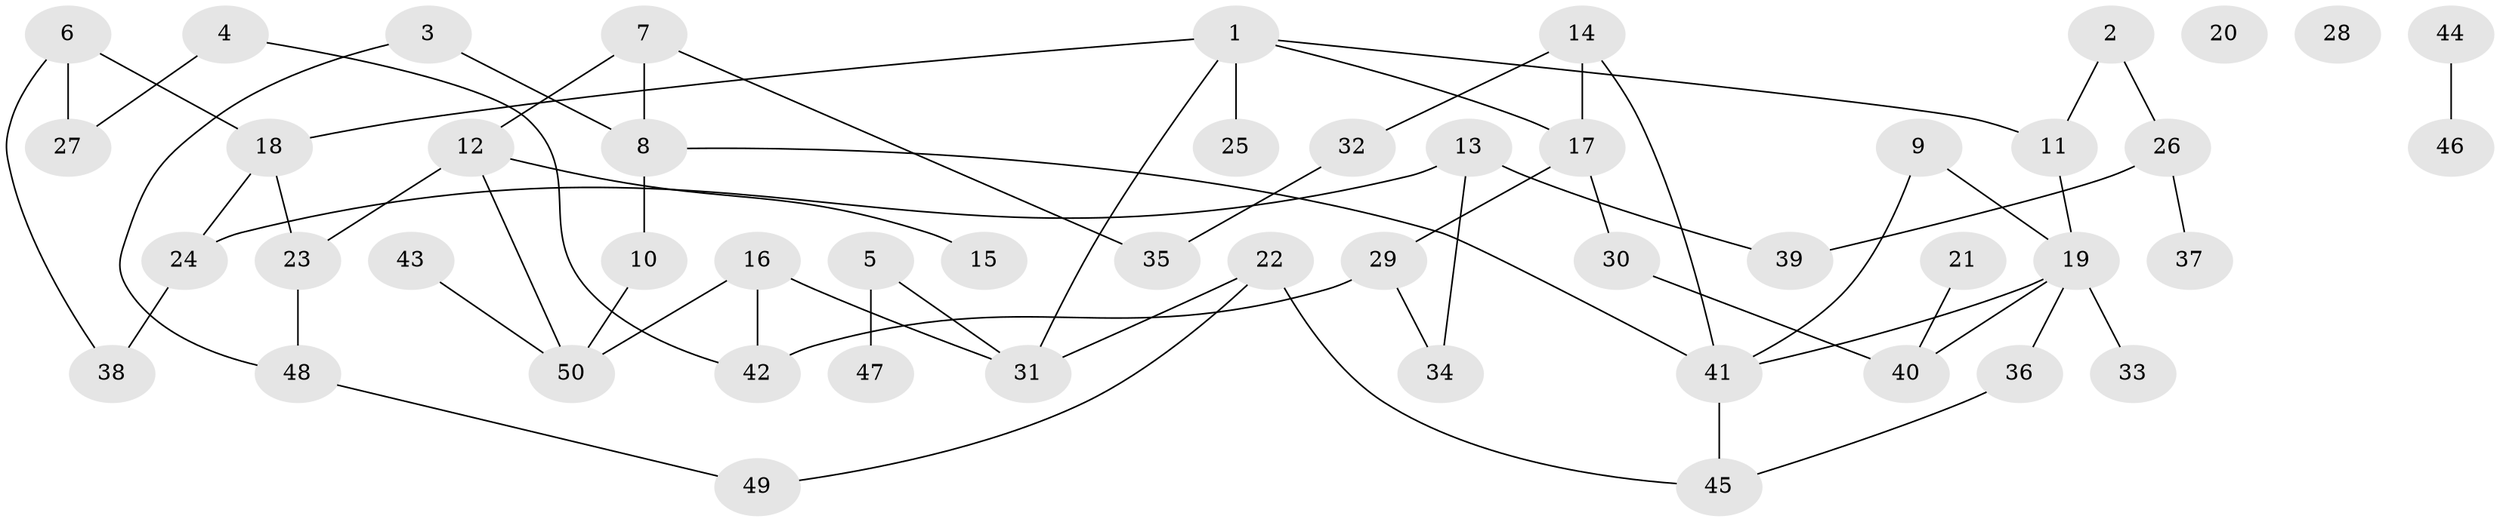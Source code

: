// Generated by graph-tools (version 1.1) at 2025/00/03/09/25 03:00:50]
// undirected, 50 vertices, 62 edges
graph export_dot {
graph [start="1"]
  node [color=gray90,style=filled];
  1;
  2;
  3;
  4;
  5;
  6;
  7;
  8;
  9;
  10;
  11;
  12;
  13;
  14;
  15;
  16;
  17;
  18;
  19;
  20;
  21;
  22;
  23;
  24;
  25;
  26;
  27;
  28;
  29;
  30;
  31;
  32;
  33;
  34;
  35;
  36;
  37;
  38;
  39;
  40;
  41;
  42;
  43;
  44;
  45;
  46;
  47;
  48;
  49;
  50;
  1 -- 11;
  1 -- 17;
  1 -- 18;
  1 -- 25;
  1 -- 31;
  2 -- 11;
  2 -- 26;
  3 -- 8;
  3 -- 48;
  4 -- 27;
  4 -- 42;
  5 -- 31;
  5 -- 47;
  6 -- 18;
  6 -- 27;
  6 -- 38;
  7 -- 8;
  7 -- 12;
  7 -- 35;
  8 -- 10;
  8 -- 41;
  9 -- 19;
  9 -- 41;
  10 -- 50;
  11 -- 19;
  12 -- 15;
  12 -- 23;
  12 -- 50;
  13 -- 24;
  13 -- 34;
  13 -- 39;
  14 -- 17;
  14 -- 32;
  14 -- 41;
  16 -- 31;
  16 -- 42;
  16 -- 50;
  17 -- 29;
  17 -- 30;
  18 -- 23;
  18 -- 24;
  19 -- 33;
  19 -- 36;
  19 -- 40;
  19 -- 41;
  21 -- 40;
  22 -- 31;
  22 -- 45;
  22 -- 49;
  23 -- 48;
  24 -- 38;
  26 -- 37;
  26 -- 39;
  29 -- 34;
  29 -- 42;
  30 -- 40;
  32 -- 35;
  36 -- 45;
  41 -- 45;
  43 -- 50;
  44 -- 46;
  48 -- 49;
}
